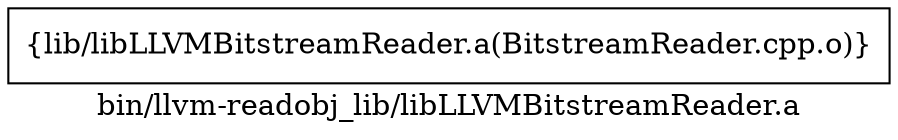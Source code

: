 digraph "bin/llvm-readobj_lib/libLLVMBitstreamReader.a" {
	label="bin/llvm-readobj_lib/libLLVMBitstreamReader.a";
	rankdir=LR;

	Node0x564f677fe248 [shape=record,shape=box,group=0,label="{lib/libLLVMBitstreamReader.a(BitstreamReader.cpp.o)}"];
}
